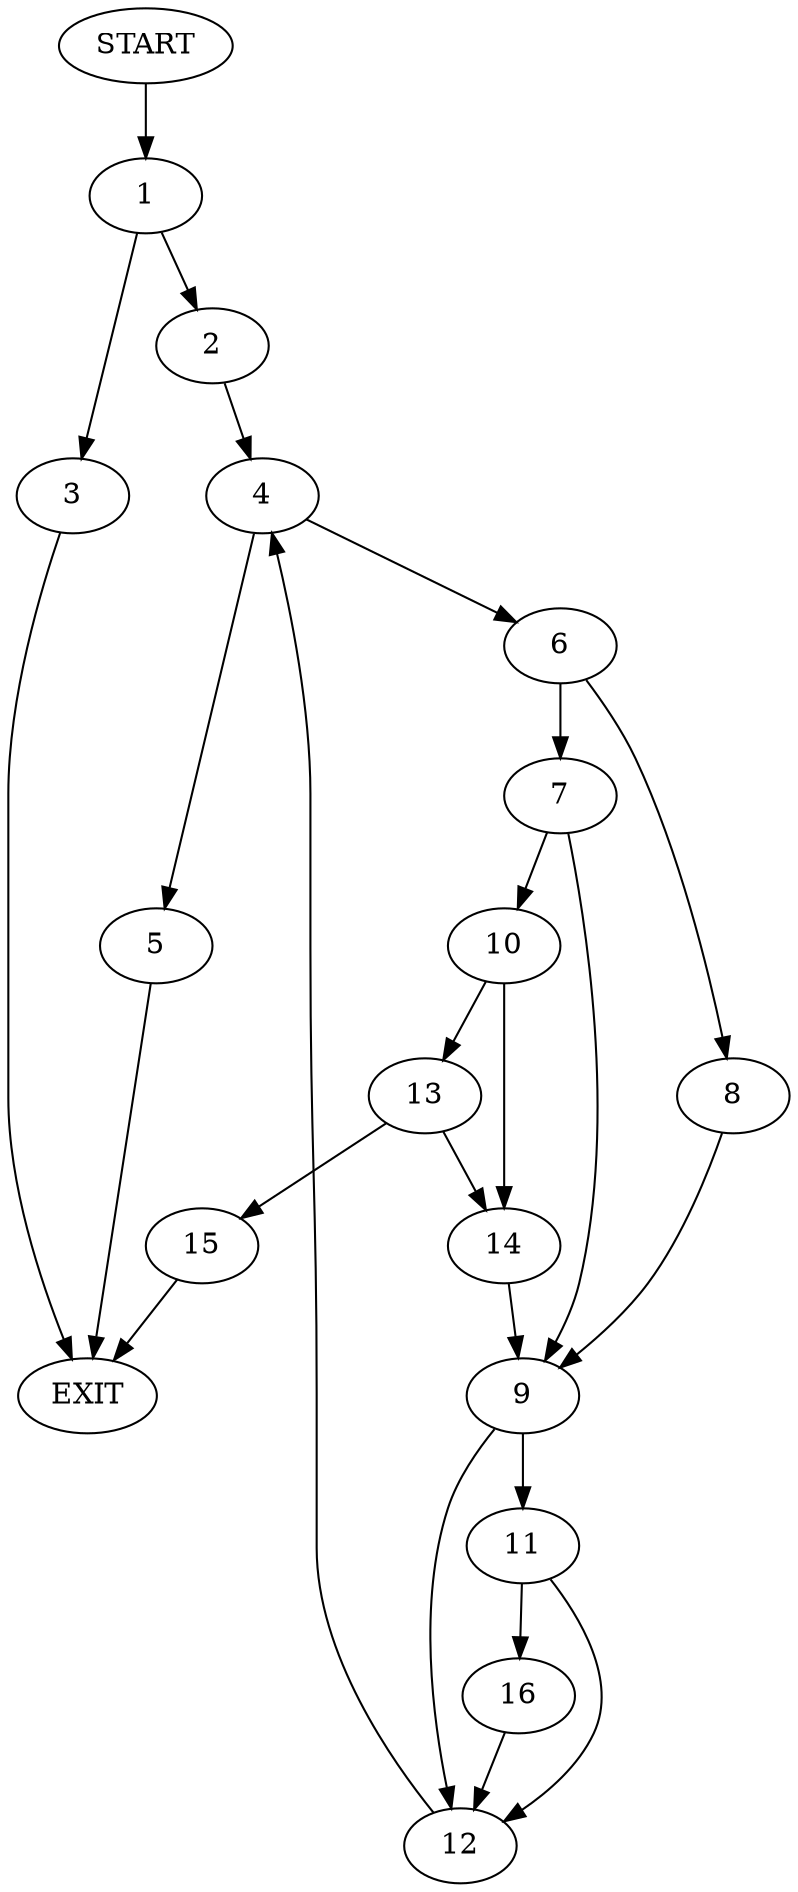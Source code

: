 digraph {
0 [label="START"]
17 [label="EXIT"]
0 -> 1
1 -> 2
1 -> 3
3 -> 17
2 -> 4
4 -> 5
4 -> 6
5 -> 17
6 -> 7
6 -> 8
7 -> 9
7 -> 10
8 -> 9
9 -> 11
9 -> 12
10 -> 13
10 -> 14
13 -> 14
13 -> 15
14 -> 9
15 -> 17
12 -> 4
11 -> 12
11 -> 16
16 -> 12
}
